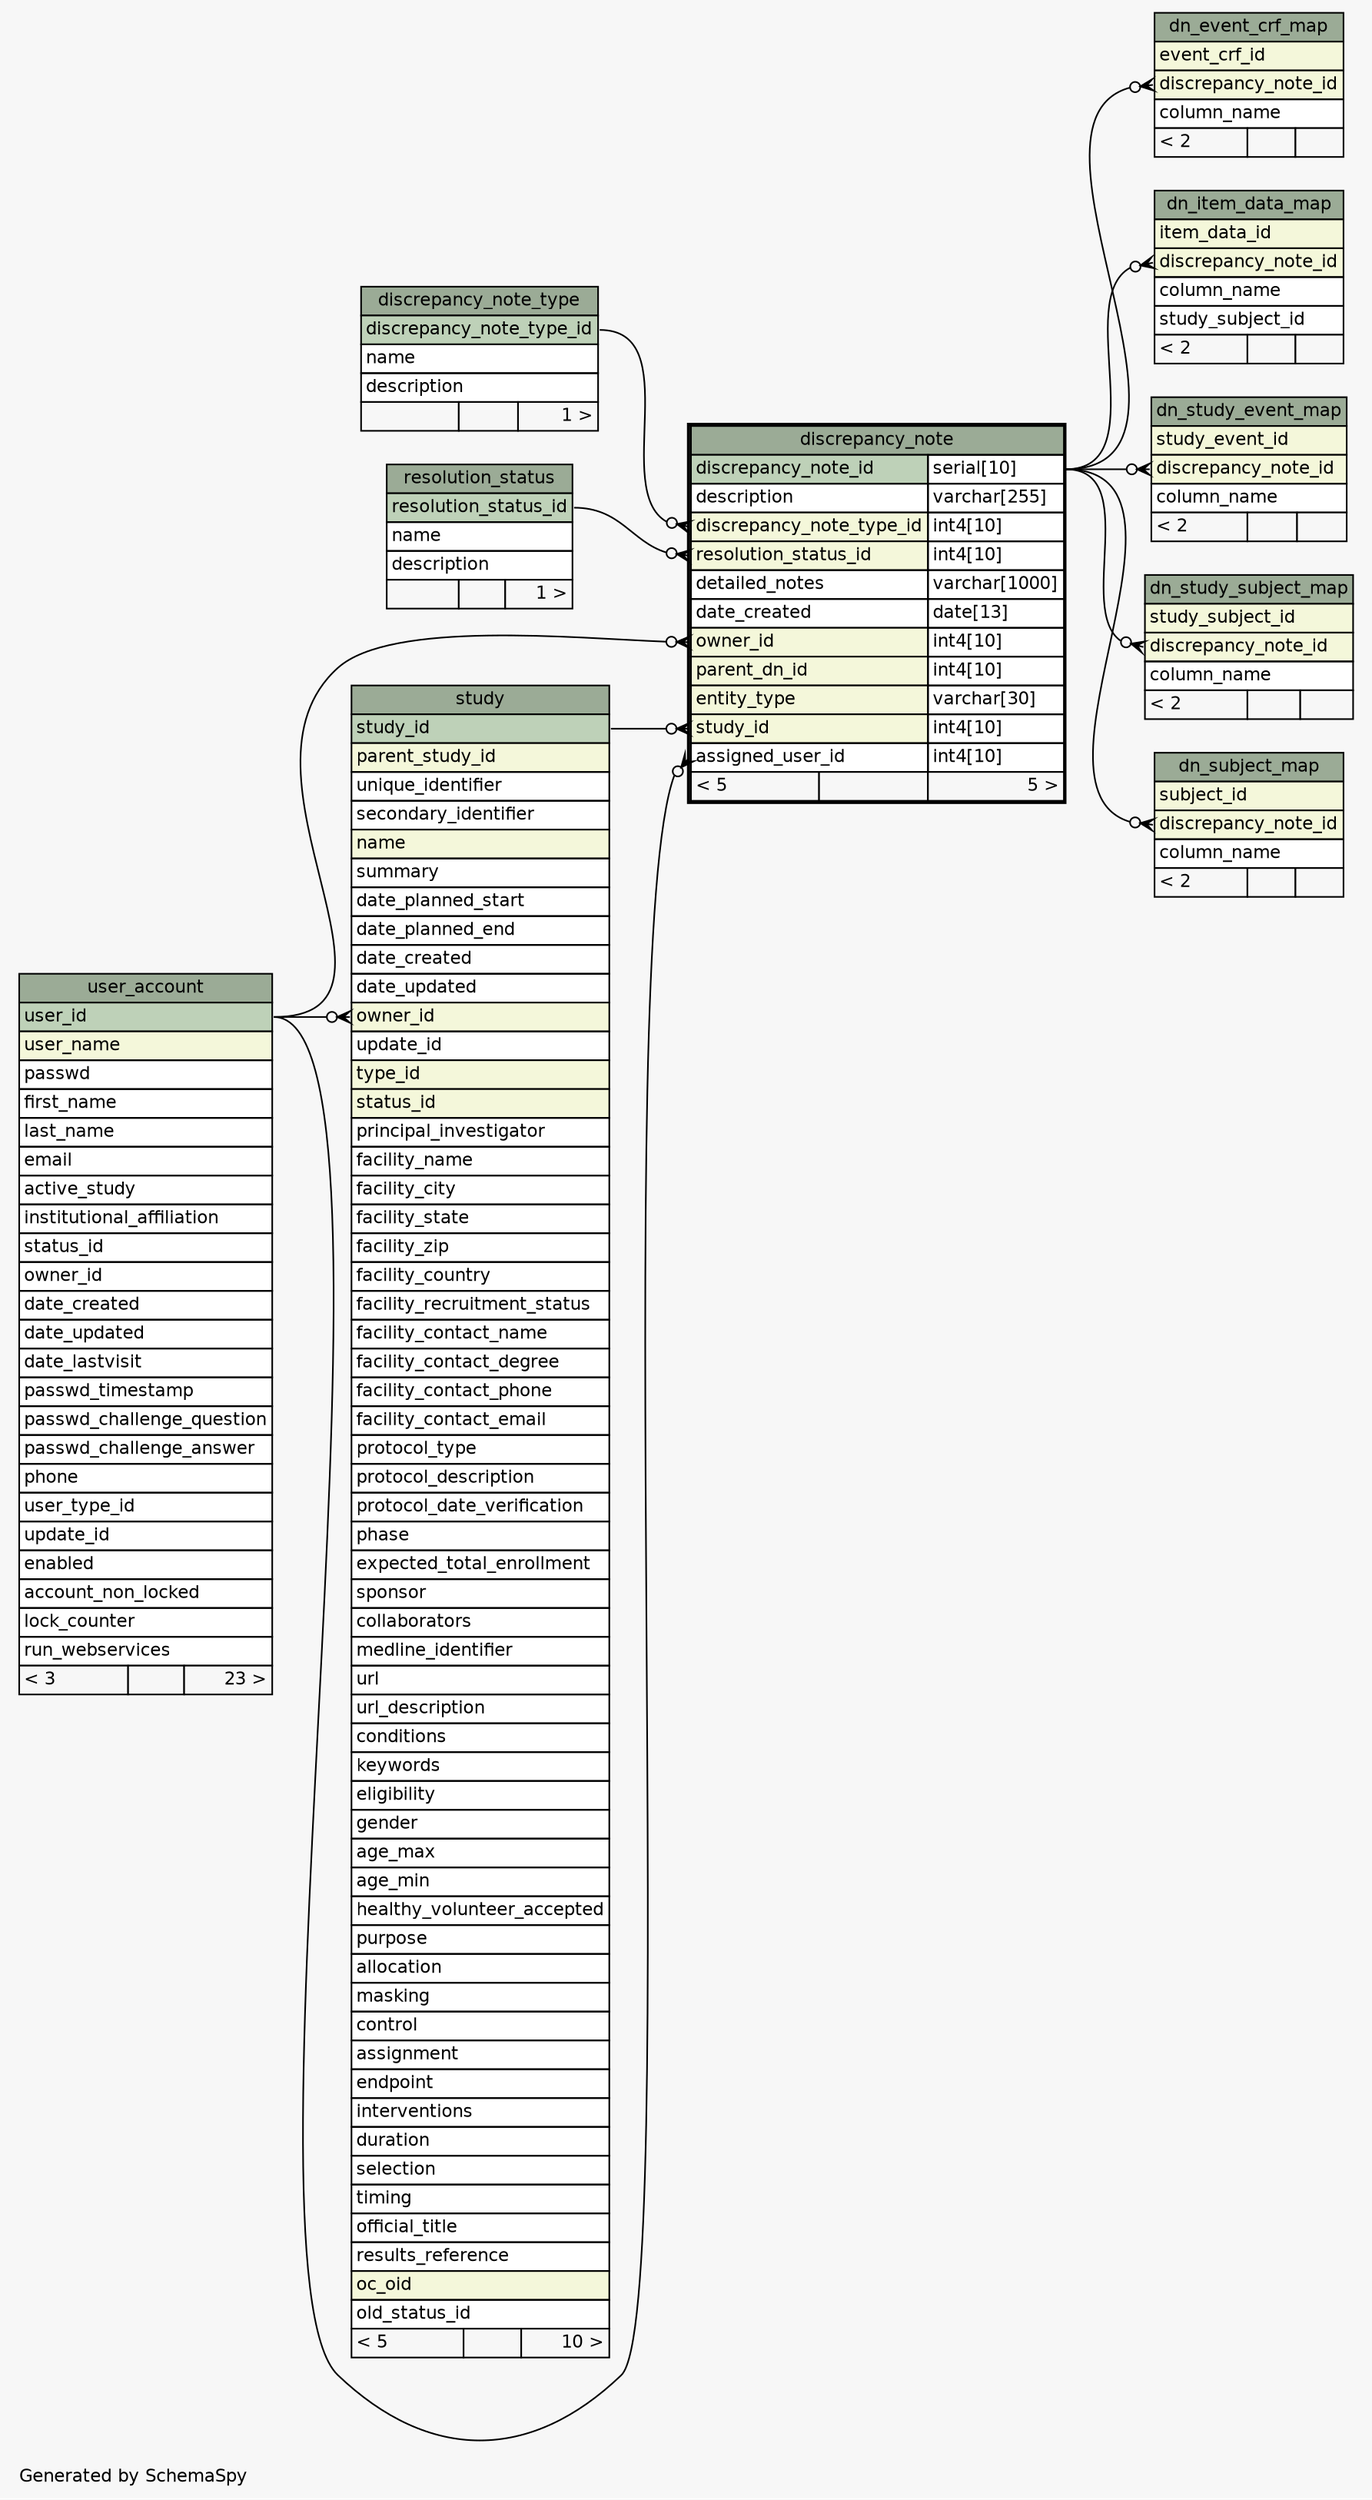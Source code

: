 // dot 2.28.0 on Windows Vista 6.0
// SchemaSpy rev 590
digraph "oneDegreeRelationshipsDiagram" {
  graph [
    rankdir="RL"
    bgcolor="#f7f7f7"
    label="\nGenerated by SchemaSpy"
    labeljust="l"
    nodesep="0.18"
    ranksep="0.46"
    fontname="Helvetica"
    fontsize="11"
  ];
  node [
    fontname="Helvetica"
    fontsize="11"
    shape="plaintext"
  ];
  edge [
    arrowsize="0.8"
  ];
  "discrepancy_note":"assigned_user_id":w -> "user_account":"user_id":e [arrowhead=none dir=back arrowtail=crowodot];
  "discrepancy_note":"discrepancy_note_type_id":w -> "discrepancy_note_type":"discrepancy_note_type_id":e [arrowhead=none dir=back arrowtail=crowodot];
  "discrepancy_note":"owner_id":w -> "user_account":"user_id":e [arrowhead=none dir=back arrowtail=crowodot];
  "discrepancy_note":"resolution_status_id":w -> "resolution_status":"resolution_status_id":e [arrowhead=none dir=back arrowtail=crowodot];
  "discrepancy_note":"study_id":w -> "study":"study_id":e [arrowhead=none dir=back arrowtail=crowodot];
  "dn_event_crf_map":"discrepancy_note_id":w -> "discrepancy_note":"discrepancy_note_id.type":e [arrowhead=none dir=back arrowtail=crowodot];
  "dn_item_data_map":"discrepancy_note_id":w -> "discrepancy_note":"discrepancy_note_id.type":e [arrowhead=none dir=back arrowtail=crowodot];
  "dn_study_event_map":"discrepancy_note_id":w -> "discrepancy_note":"discrepancy_note_id.type":e [arrowhead=none dir=back arrowtail=crowodot];
  "dn_study_subject_map":"discrepancy_note_id":w -> "discrepancy_note":"discrepancy_note_id.type":e [arrowhead=none dir=back arrowtail=crowodot];
  "dn_subject_map":"discrepancy_note_id":w -> "discrepancy_note":"discrepancy_note_id.type":e [arrowhead=none dir=back arrowtail=crowodot];
  "study":"owner_id":w -> "user_account":"user_id":e [arrowhead=none dir=back arrowtail=crowodot];
  "discrepancy_note" [
    label=<
    <TABLE BORDER="2" CELLBORDER="1" CELLSPACING="0" BGCOLOR="#ffffff">
      <TR><TD COLSPAN="3" BGCOLOR="#9bab96" ALIGN="CENTER">discrepancy_note</TD></TR>
      <TR><TD PORT="discrepancy_note_id" COLSPAN="2" BGCOLOR="#bed1b8" ALIGN="LEFT">discrepancy_note_id</TD><TD PORT="discrepancy_note_id.type" ALIGN="LEFT">serial[10]</TD></TR>
      <TR><TD PORT="description" COLSPAN="2" ALIGN="LEFT">description</TD><TD PORT="description.type" ALIGN="LEFT">varchar[255]</TD></TR>
      <TR><TD PORT="discrepancy_note_type_id" COLSPAN="2" BGCOLOR="#f4f7da" ALIGN="LEFT">discrepancy_note_type_id</TD><TD PORT="discrepancy_note_type_id.type" ALIGN="LEFT">int4[10]</TD></TR>
      <TR><TD PORT="resolution_status_id" COLSPAN="2" BGCOLOR="#f4f7da" ALIGN="LEFT">resolution_status_id</TD><TD PORT="resolution_status_id.type" ALIGN="LEFT">int4[10]</TD></TR>
      <TR><TD PORT="detailed_notes" COLSPAN="2" ALIGN="LEFT">detailed_notes</TD><TD PORT="detailed_notes.type" ALIGN="LEFT">varchar[1000]</TD></TR>
      <TR><TD PORT="date_created" COLSPAN="2" ALIGN="LEFT">date_created</TD><TD PORT="date_created.type" ALIGN="LEFT">date[13]</TD></TR>
      <TR><TD PORT="owner_id" COLSPAN="2" BGCOLOR="#f4f7da" ALIGN="LEFT">owner_id</TD><TD PORT="owner_id.type" ALIGN="LEFT">int4[10]</TD></TR>
      <TR><TD PORT="parent_dn_id" COLSPAN="2" BGCOLOR="#f4f7da" ALIGN="LEFT">parent_dn_id</TD><TD PORT="parent_dn_id.type" ALIGN="LEFT">int4[10]</TD></TR>
      <TR><TD PORT="entity_type" COLSPAN="2" BGCOLOR="#f4f7da" ALIGN="LEFT">entity_type</TD><TD PORT="entity_type.type" ALIGN="LEFT">varchar[30]</TD></TR>
      <TR><TD PORT="study_id" COLSPAN="2" BGCOLOR="#f4f7da" ALIGN="LEFT">study_id</TD><TD PORT="study_id.type" ALIGN="LEFT">int4[10]</TD></TR>
      <TR><TD PORT="assigned_user_id" COLSPAN="2" ALIGN="LEFT">assigned_user_id</TD><TD PORT="assigned_user_id.type" ALIGN="LEFT">int4[10]</TD></TR>
      <TR><TD ALIGN="LEFT" BGCOLOR="#f7f7f7">&lt; 5</TD><TD ALIGN="RIGHT" BGCOLOR="#f7f7f7">  </TD><TD ALIGN="RIGHT" BGCOLOR="#f7f7f7">5 &gt;</TD></TR>
    </TABLE>>
    URL="discrepancy_note.html"
    tooltip="discrepancy_note"
  ];
  "discrepancy_note_type" [
    label=<
    <TABLE BORDER="0" CELLBORDER="1" CELLSPACING="0" BGCOLOR="#ffffff">
      <TR><TD COLSPAN="3" BGCOLOR="#9bab96" ALIGN="CENTER">discrepancy_note_type</TD></TR>
      <TR><TD PORT="discrepancy_note_type_id" COLSPAN="3" BGCOLOR="#bed1b8" ALIGN="LEFT">discrepancy_note_type_id</TD></TR>
      <TR><TD PORT="name" COLSPAN="3" ALIGN="LEFT">name</TD></TR>
      <TR><TD PORT="description" COLSPAN="3" ALIGN="LEFT">description</TD></TR>
      <TR><TD ALIGN="LEFT" BGCOLOR="#f7f7f7">  </TD><TD ALIGN="RIGHT" BGCOLOR="#f7f7f7">  </TD><TD ALIGN="RIGHT" BGCOLOR="#f7f7f7">1 &gt;</TD></TR>
    </TABLE>>
    URL="discrepancy_note_type.html"
    tooltip="discrepancy_note_type"
  ];
  "dn_event_crf_map" [
    label=<
    <TABLE BORDER="0" CELLBORDER="1" CELLSPACING="0" BGCOLOR="#ffffff">
      <TR><TD COLSPAN="3" BGCOLOR="#9bab96" ALIGN="CENTER">dn_event_crf_map</TD></TR>
      <TR><TD PORT="event_crf_id" COLSPAN="3" BGCOLOR="#f4f7da" ALIGN="LEFT">event_crf_id</TD></TR>
      <TR><TD PORT="discrepancy_note_id" COLSPAN="3" BGCOLOR="#f4f7da" ALIGN="LEFT">discrepancy_note_id</TD></TR>
      <TR><TD PORT="column_name" COLSPAN="3" ALIGN="LEFT">column_name</TD></TR>
      <TR><TD ALIGN="LEFT" BGCOLOR="#f7f7f7">&lt; 2</TD><TD ALIGN="RIGHT" BGCOLOR="#f7f7f7">  </TD><TD ALIGN="RIGHT" BGCOLOR="#f7f7f7">  </TD></TR>
    </TABLE>>
    URL="dn_event_crf_map.html"
    tooltip="dn_event_crf_map"
  ];
  "dn_item_data_map" [
    label=<
    <TABLE BORDER="0" CELLBORDER="1" CELLSPACING="0" BGCOLOR="#ffffff">
      <TR><TD COLSPAN="3" BGCOLOR="#9bab96" ALIGN="CENTER">dn_item_data_map</TD></TR>
      <TR><TD PORT="item_data_id" COLSPAN="3" BGCOLOR="#f4f7da" ALIGN="LEFT">item_data_id</TD></TR>
      <TR><TD PORT="discrepancy_note_id" COLSPAN="3" BGCOLOR="#f4f7da" ALIGN="LEFT">discrepancy_note_id</TD></TR>
      <TR><TD PORT="column_name" COLSPAN="3" ALIGN="LEFT">column_name</TD></TR>
      <TR><TD PORT="study_subject_id" COLSPAN="3" ALIGN="LEFT">study_subject_id</TD></TR>
      <TR><TD ALIGN="LEFT" BGCOLOR="#f7f7f7">&lt; 2</TD><TD ALIGN="RIGHT" BGCOLOR="#f7f7f7">  </TD><TD ALIGN="RIGHT" BGCOLOR="#f7f7f7">  </TD></TR>
    </TABLE>>
    URL="dn_item_data_map.html"
    tooltip="dn_item_data_map"
  ];
  "dn_study_event_map" [
    label=<
    <TABLE BORDER="0" CELLBORDER="1" CELLSPACING="0" BGCOLOR="#ffffff">
      <TR><TD COLSPAN="3" BGCOLOR="#9bab96" ALIGN="CENTER">dn_study_event_map</TD></TR>
      <TR><TD PORT="study_event_id" COLSPAN="3" BGCOLOR="#f4f7da" ALIGN="LEFT">study_event_id</TD></TR>
      <TR><TD PORT="discrepancy_note_id" COLSPAN="3" BGCOLOR="#f4f7da" ALIGN="LEFT">discrepancy_note_id</TD></TR>
      <TR><TD PORT="column_name" COLSPAN="3" ALIGN="LEFT">column_name</TD></TR>
      <TR><TD ALIGN="LEFT" BGCOLOR="#f7f7f7">&lt; 2</TD><TD ALIGN="RIGHT" BGCOLOR="#f7f7f7">  </TD><TD ALIGN="RIGHT" BGCOLOR="#f7f7f7">  </TD></TR>
    </TABLE>>
    URL="dn_study_event_map.html"
    tooltip="dn_study_event_map"
  ];
  "dn_study_subject_map" [
    label=<
    <TABLE BORDER="0" CELLBORDER="1" CELLSPACING="0" BGCOLOR="#ffffff">
      <TR><TD COLSPAN="3" BGCOLOR="#9bab96" ALIGN="CENTER">dn_study_subject_map</TD></TR>
      <TR><TD PORT="study_subject_id" COLSPAN="3" BGCOLOR="#f4f7da" ALIGN="LEFT">study_subject_id</TD></TR>
      <TR><TD PORT="discrepancy_note_id" COLSPAN="3" BGCOLOR="#f4f7da" ALIGN="LEFT">discrepancy_note_id</TD></TR>
      <TR><TD PORT="column_name" COLSPAN="3" ALIGN="LEFT">column_name</TD></TR>
      <TR><TD ALIGN="LEFT" BGCOLOR="#f7f7f7">&lt; 2</TD><TD ALIGN="RIGHT" BGCOLOR="#f7f7f7">  </TD><TD ALIGN="RIGHT" BGCOLOR="#f7f7f7">  </TD></TR>
    </TABLE>>
    URL="dn_study_subject_map.html"
    tooltip="dn_study_subject_map"
  ];
  "dn_subject_map" [
    label=<
    <TABLE BORDER="0" CELLBORDER="1" CELLSPACING="0" BGCOLOR="#ffffff">
      <TR><TD COLSPAN="3" BGCOLOR="#9bab96" ALIGN="CENTER">dn_subject_map</TD></TR>
      <TR><TD PORT="subject_id" COLSPAN="3" BGCOLOR="#f4f7da" ALIGN="LEFT">subject_id</TD></TR>
      <TR><TD PORT="discrepancy_note_id" COLSPAN="3" BGCOLOR="#f4f7da" ALIGN="LEFT">discrepancy_note_id</TD></TR>
      <TR><TD PORT="column_name" COLSPAN="3" ALIGN="LEFT">column_name</TD></TR>
      <TR><TD ALIGN="LEFT" BGCOLOR="#f7f7f7">&lt; 2</TD><TD ALIGN="RIGHT" BGCOLOR="#f7f7f7">  </TD><TD ALIGN="RIGHT" BGCOLOR="#f7f7f7">  </TD></TR>
    </TABLE>>
    URL="dn_subject_map.html"
    tooltip="dn_subject_map"
  ];
  "resolution_status" [
    label=<
    <TABLE BORDER="0" CELLBORDER="1" CELLSPACING="0" BGCOLOR="#ffffff">
      <TR><TD COLSPAN="3" BGCOLOR="#9bab96" ALIGN="CENTER">resolution_status</TD></TR>
      <TR><TD PORT="resolution_status_id" COLSPAN="3" BGCOLOR="#bed1b8" ALIGN="LEFT">resolution_status_id</TD></TR>
      <TR><TD PORT="name" COLSPAN="3" ALIGN="LEFT">name</TD></TR>
      <TR><TD PORT="description" COLSPAN="3" ALIGN="LEFT">description</TD></TR>
      <TR><TD ALIGN="LEFT" BGCOLOR="#f7f7f7">  </TD><TD ALIGN="RIGHT" BGCOLOR="#f7f7f7">  </TD><TD ALIGN="RIGHT" BGCOLOR="#f7f7f7">1 &gt;</TD></TR>
    </TABLE>>
    URL="resolution_status.html"
    tooltip="resolution_status"
  ];
  "study" [
    label=<
    <TABLE BORDER="0" CELLBORDER="1" CELLSPACING="0" BGCOLOR="#ffffff">
      <TR><TD COLSPAN="3" BGCOLOR="#9bab96" ALIGN="CENTER">study</TD></TR>
      <TR><TD PORT="study_id" COLSPAN="3" BGCOLOR="#bed1b8" ALIGN="LEFT">study_id</TD></TR>
      <TR><TD PORT="parent_study_id" COLSPAN="3" BGCOLOR="#f4f7da" ALIGN="LEFT">parent_study_id</TD></TR>
      <TR><TD PORT="unique_identifier" COLSPAN="3" ALIGN="LEFT">unique_identifier</TD></TR>
      <TR><TD PORT="secondary_identifier" COLSPAN="3" ALIGN="LEFT">secondary_identifier</TD></TR>
      <TR><TD PORT="name" COLSPAN="3" BGCOLOR="#f4f7da" ALIGN="LEFT">name</TD></TR>
      <TR><TD PORT="summary" COLSPAN="3" ALIGN="LEFT">summary</TD></TR>
      <TR><TD PORT="date_planned_start" COLSPAN="3" ALIGN="LEFT">date_planned_start</TD></TR>
      <TR><TD PORT="date_planned_end" COLSPAN="3" ALIGN="LEFT">date_planned_end</TD></TR>
      <TR><TD PORT="date_created" COLSPAN="3" ALIGN="LEFT">date_created</TD></TR>
      <TR><TD PORT="date_updated" COLSPAN="3" ALIGN="LEFT">date_updated</TD></TR>
      <TR><TD PORT="owner_id" COLSPAN="3" BGCOLOR="#f4f7da" ALIGN="LEFT">owner_id</TD></TR>
      <TR><TD PORT="update_id" COLSPAN="3" ALIGN="LEFT">update_id</TD></TR>
      <TR><TD PORT="type_id" COLSPAN="3" BGCOLOR="#f4f7da" ALIGN="LEFT">type_id</TD></TR>
      <TR><TD PORT="status_id" COLSPAN="3" BGCOLOR="#f4f7da" ALIGN="LEFT">status_id</TD></TR>
      <TR><TD PORT="principal_investigator" COLSPAN="3" ALIGN="LEFT">principal_investigator</TD></TR>
      <TR><TD PORT="facility_name" COLSPAN="3" ALIGN="LEFT">facility_name</TD></TR>
      <TR><TD PORT="facility_city" COLSPAN="3" ALIGN="LEFT">facility_city</TD></TR>
      <TR><TD PORT="facility_state" COLSPAN="3" ALIGN="LEFT">facility_state</TD></TR>
      <TR><TD PORT="facility_zip" COLSPAN="3" ALIGN="LEFT">facility_zip</TD></TR>
      <TR><TD PORT="facility_country" COLSPAN="3" ALIGN="LEFT">facility_country</TD></TR>
      <TR><TD PORT="facility_recruitment_status" COLSPAN="3" ALIGN="LEFT">facility_recruitment_status</TD></TR>
      <TR><TD PORT="facility_contact_name" COLSPAN="3" ALIGN="LEFT">facility_contact_name</TD></TR>
      <TR><TD PORT="facility_contact_degree" COLSPAN="3" ALIGN="LEFT">facility_contact_degree</TD></TR>
      <TR><TD PORT="facility_contact_phone" COLSPAN="3" ALIGN="LEFT">facility_contact_phone</TD></TR>
      <TR><TD PORT="facility_contact_email" COLSPAN="3" ALIGN="LEFT">facility_contact_email</TD></TR>
      <TR><TD PORT="protocol_type" COLSPAN="3" ALIGN="LEFT">protocol_type</TD></TR>
      <TR><TD PORT="protocol_description" COLSPAN="3" ALIGN="LEFT">protocol_description</TD></TR>
      <TR><TD PORT="protocol_date_verification" COLSPAN="3" ALIGN="LEFT">protocol_date_verification</TD></TR>
      <TR><TD PORT="phase" COLSPAN="3" ALIGN="LEFT">phase</TD></TR>
      <TR><TD PORT="expected_total_enrollment" COLSPAN="3" ALIGN="LEFT">expected_total_enrollment</TD></TR>
      <TR><TD PORT="sponsor" COLSPAN="3" ALIGN="LEFT">sponsor</TD></TR>
      <TR><TD PORT="collaborators" COLSPAN="3" ALIGN="LEFT">collaborators</TD></TR>
      <TR><TD PORT="medline_identifier" COLSPAN="3" ALIGN="LEFT">medline_identifier</TD></TR>
      <TR><TD PORT="url" COLSPAN="3" ALIGN="LEFT">url</TD></TR>
      <TR><TD PORT="url_description" COLSPAN="3" ALIGN="LEFT">url_description</TD></TR>
      <TR><TD PORT="conditions" COLSPAN="3" ALIGN="LEFT">conditions</TD></TR>
      <TR><TD PORT="keywords" COLSPAN="3" ALIGN="LEFT">keywords</TD></TR>
      <TR><TD PORT="eligibility" COLSPAN="3" ALIGN="LEFT">eligibility</TD></TR>
      <TR><TD PORT="gender" COLSPAN="3" ALIGN="LEFT">gender</TD></TR>
      <TR><TD PORT="age_max" COLSPAN="3" ALIGN="LEFT">age_max</TD></TR>
      <TR><TD PORT="age_min" COLSPAN="3" ALIGN="LEFT">age_min</TD></TR>
      <TR><TD PORT="healthy_volunteer_accepted" COLSPAN="3" ALIGN="LEFT">healthy_volunteer_accepted</TD></TR>
      <TR><TD PORT="purpose" COLSPAN="3" ALIGN="LEFT">purpose</TD></TR>
      <TR><TD PORT="allocation" COLSPAN="3" ALIGN="LEFT">allocation</TD></TR>
      <TR><TD PORT="masking" COLSPAN="3" ALIGN="LEFT">masking</TD></TR>
      <TR><TD PORT="control" COLSPAN="3" ALIGN="LEFT">control</TD></TR>
      <TR><TD PORT="assignment" COLSPAN="3" ALIGN="LEFT">assignment</TD></TR>
      <TR><TD PORT="endpoint" COLSPAN="3" ALIGN="LEFT">endpoint</TD></TR>
      <TR><TD PORT="interventions" COLSPAN="3" ALIGN="LEFT">interventions</TD></TR>
      <TR><TD PORT="duration" COLSPAN="3" ALIGN="LEFT">duration</TD></TR>
      <TR><TD PORT="selection" COLSPAN="3" ALIGN="LEFT">selection</TD></TR>
      <TR><TD PORT="timing" COLSPAN="3" ALIGN="LEFT">timing</TD></TR>
      <TR><TD PORT="official_title" COLSPAN="3" ALIGN="LEFT">official_title</TD></TR>
      <TR><TD PORT="results_reference" COLSPAN="3" ALIGN="LEFT">results_reference</TD></TR>
      <TR><TD PORT="oc_oid" COLSPAN="3" BGCOLOR="#f4f7da" ALIGN="LEFT">oc_oid</TD></TR>
      <TR><TD PORT="old_status_id" COLSPAN="3" ALIGN="LEFT">old_status_id</TD></TR>
      <TR><TD ALIGN="LEFT" BGCOLOR="#f7f7f7">&lt; 5</TD><TD ALIGN="RIGHT" BGCOLOR="#f7f7f7">  </TD><TD ALIGN="RIGHT" BGCOLOR="#f7f7f7">10 &gt;</TD></TR>
    </TABLE>>
    URL="study.html"
    tooltip="study"
  ];
  "user_account" [
    label=<
    <TABLE BORDER="0" CELLBORDER="1" CELLSPACING="0" BGCOLOR="#ffffff">
      <TR><TD COLSPAN="3" BGCOLOR="#9bab96" ALIGN="CENTER">user_account</TD></TR>
      <TR><TD PORT="user_id" COLSPAN="3" BGCOLOR="#bed1b8" ALIGN="LEFT">user_id</TD></TR>
      <TR><TD PORT="user_name" COLSPAN="3" BGCOLOR="#f4f7da" ALIGN="LEFT">user_name</TD></TR>
      <TR><TD PORT="passwd" COLSPAN="3" ALIGN="LEFT">passwd</TD></TR>
      <TR><TD PORT="first_name" COLSPAN="3" ALIGN="LEFT">first_name</TD></TR>
      <TR><TD PORT="last_name" COLSPAN="3" ALIGN="LEFT">last_name</TD></TR>
      <TR><TD PORT="email" COLSPAN="3" ALIGN="LEFT">email</TD></TR>
      <TR><TD PORT="active_study" COLSPAN="3" ALIGN="LEFT">active_study</TD></TR>
      <TR><TD PORT="institutional_affiliation" COLSPAN="3" ALIGN="LEFT">institutional_affiliation</TD></TR>
      <TR><TD PORT="status_id" COLSPAN="3" ALIGN="LEFT">status_id</TD></TR>
      <TR><TD PORT="owner_id" COLSPAN="3" ALIGN="LEFT">owner_id</TD></TR>
      <TR><TD PORT="date_created" COLSPAN="3" ALIGN="LEFT">date_created</TD></TR>
      <TR><TD PORT="date_updated" COLSPAN="3" ALIGN="LEFT">date_updated</TD></TR>
      <TR><TD PORT="date_lastvisit" COLSPAN="3" ALIGN="LEFT">date_lastvisit</TD></TR>
      <TR><TD PORT="passwd_timestamp" COLSPAN="3" ALIGN="LEFT">passwd_timestamp</TD></TR>
      <TR><TD PORT="passwd_challenge_question" COLSPAN="3" ALIGN="LEFT">passwd_challenge_question</TD></TR>
      <TR><TD PORT="passwd_challenge_answer" COLSPAN="3" ALIGN="LEFT">passwd_challenge_answer</TD></TR>
      <TR><TD PORT="phone" COLSPAN="3" ALIGN="LEFT">phone</TD></TR>
      <TR><TD PORT="user_type_id" COLSPAN="3" ALIGN="LEFT">user_type_id</TD></TR>
      <TR><TD PORT="update_id" COLSPAN="3" ALIGN="LEFT">update_id</TD></TR>
      <TR><TD PORT="enabled" COLSPAN="3" ALIGN="LEFT">enabled</TD></TR>
      <TR><TD PORT="account_non_locked" COLSPAN="3" ALIGN="LEFT">account_non_locked</TD></TR>
      <TR><TD PORT="lock_counter" COLSPAN="3" ALIGN="LEFT">lock_counter</TD></TR>
      <TR><TD PORT="run_webservices" COLSPAN="3" ALIGN="LEFT">run_webservices</TD></TR>
      <TR><TD ALIGN="LEFT" BGCOLOR="#f7f7f7">&lt; 3</TD><TD ALIGN="RIGHT" BGCOLOR="#f7f7f7">  </TD><TD ALIGN="RIGHT" BGCOLOR="#f7f7f7">23 &gt;</TD></TR>
    </TABLE>>
    URL="user_account.html"
    tooltip="user_account"
  ];
}
